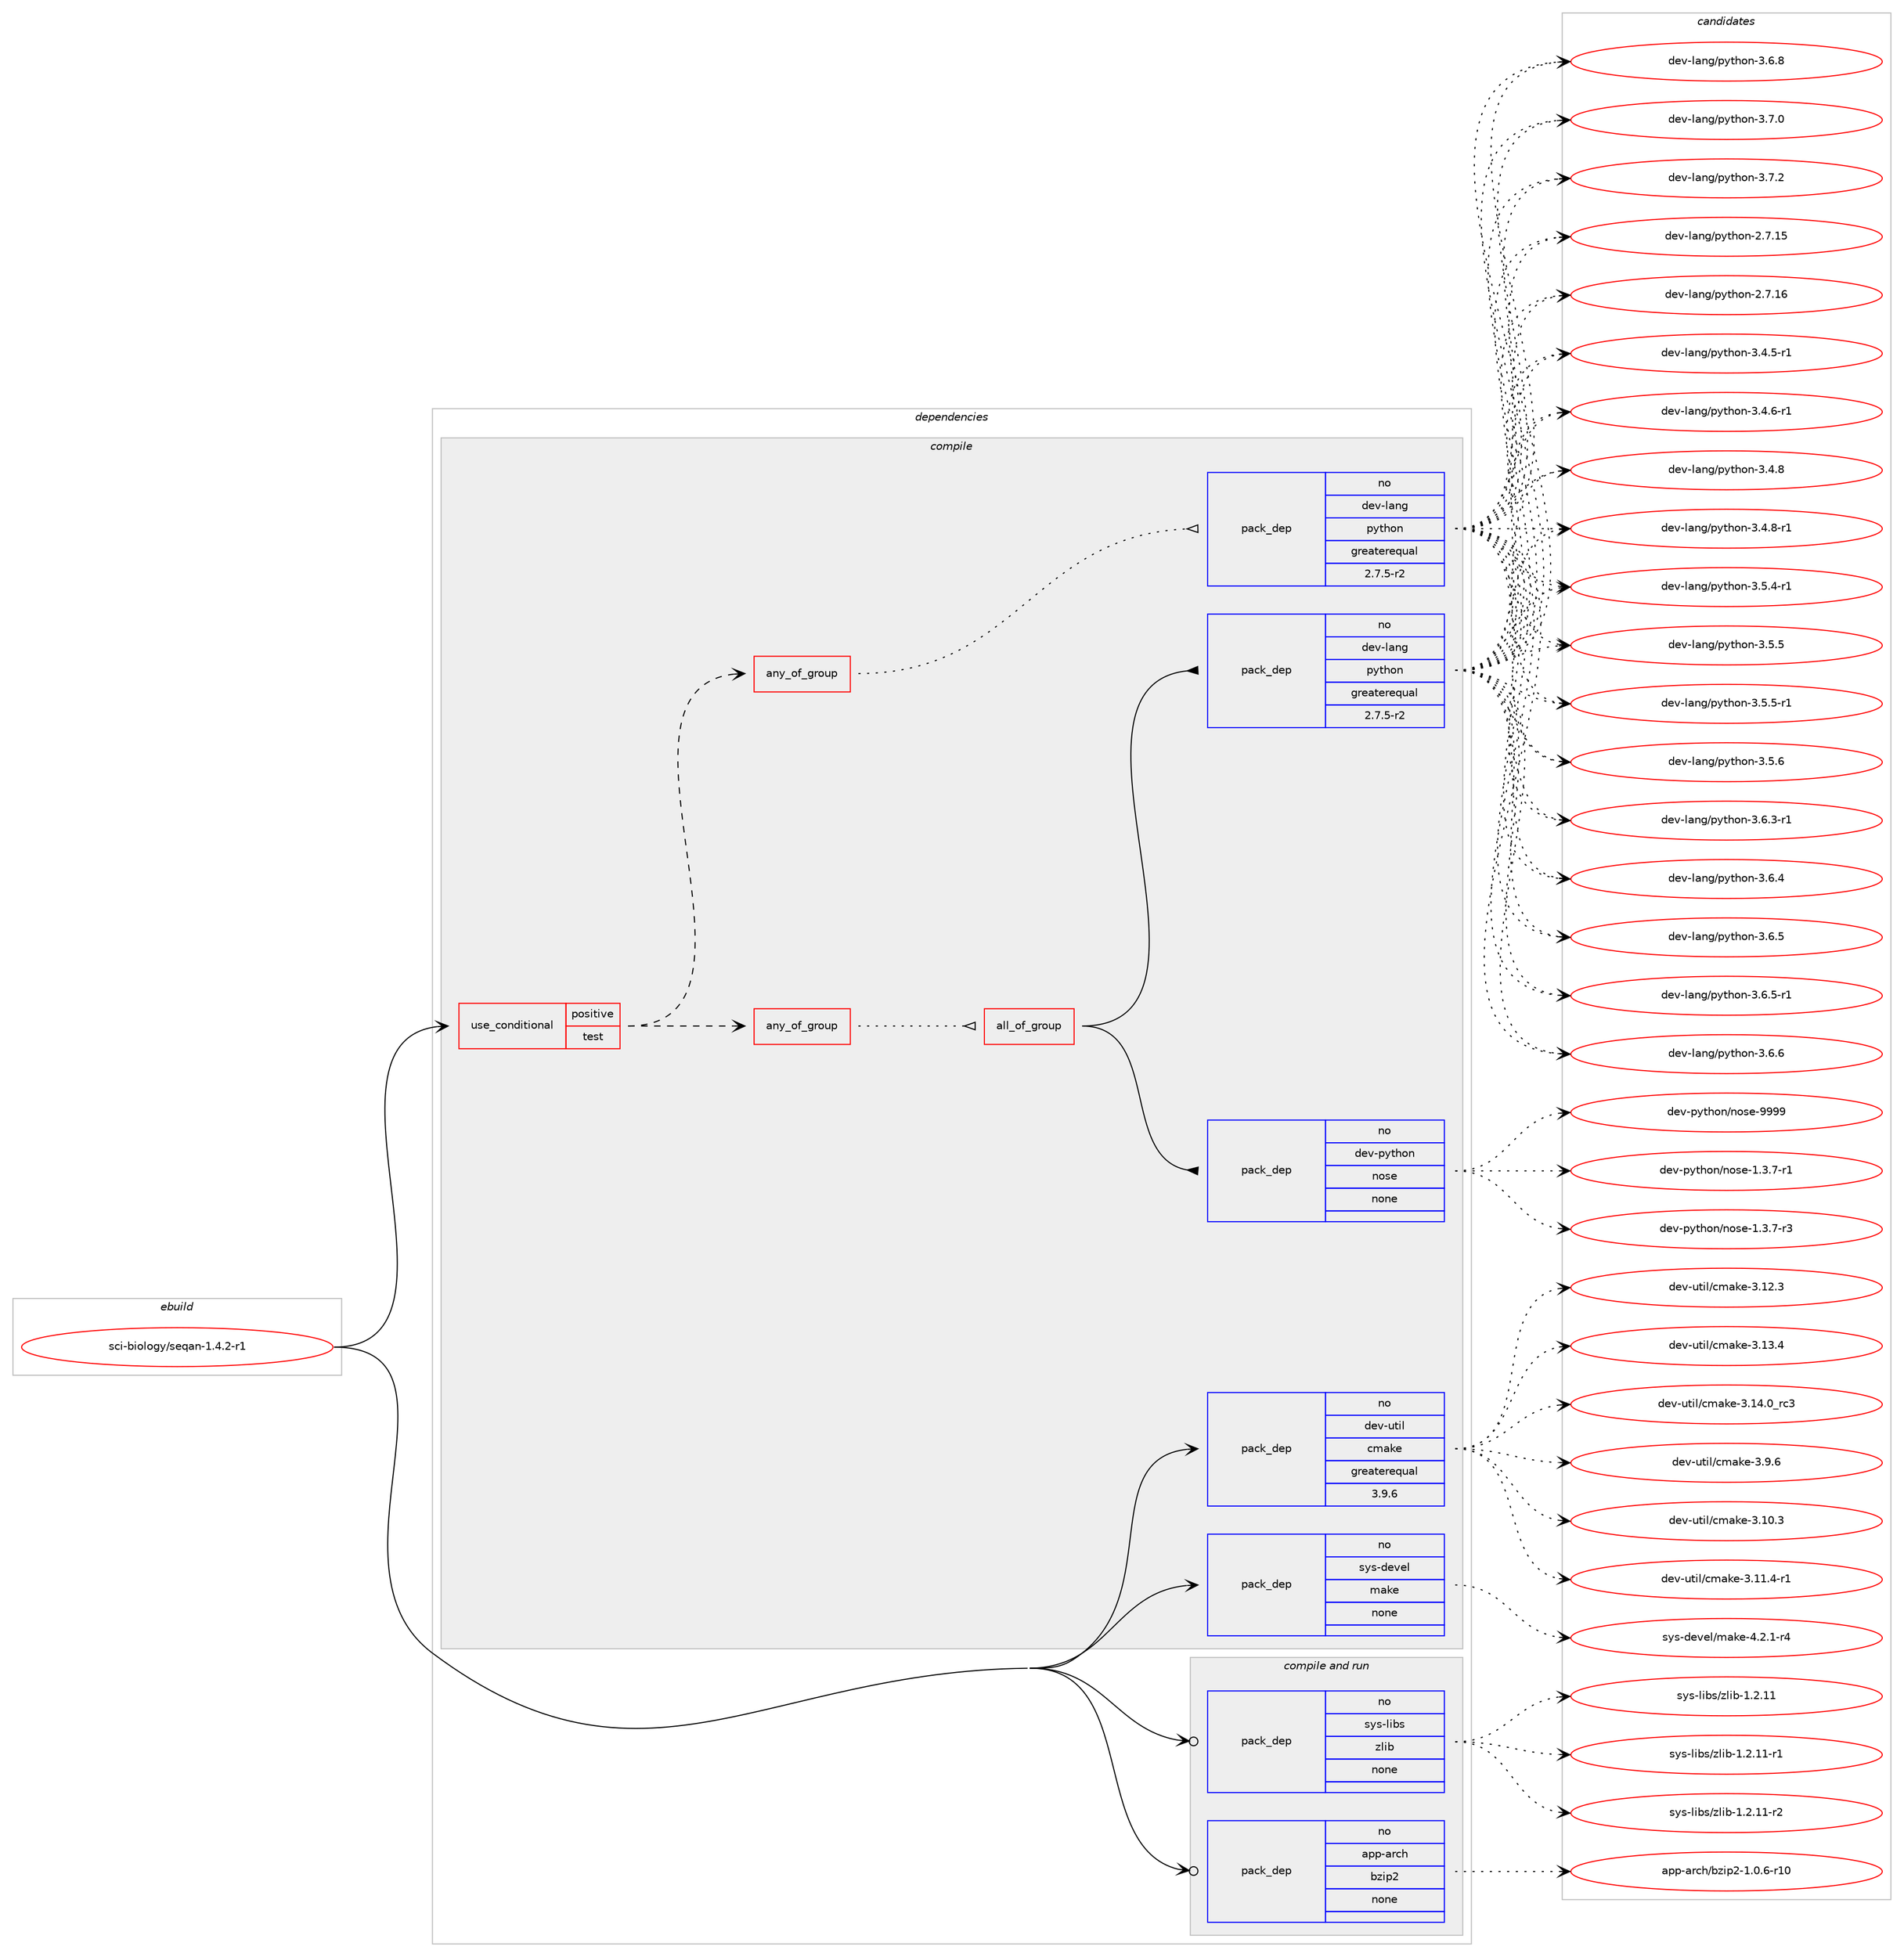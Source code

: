 digraph prolog {

# *************
# Graph options
# *************

newrank=true;
concentrate=true;
compound=true;
graph [rankdir=LR,fontname=Helvetica,fontsize=10,ranksep=1.5];#, ranksep=2.5, nodesep=0.2];
edge  [arrowhead=vee];
node  [fontname=Helvetica,fontsize=10];

# **********
# The ebuild
# **********

subgraph cluster_leftcol {
color=gray;
rank=same;
label=<<i>ebuild</i>>;
id [label="sci-biology/seqan-1.4.2-r1", color=red, width=4, href="../sci-biology/seqan-1.4.2-r1.svg"];
}

# ****************
# The dependencies
# ****************

subgraph cluster_midcol {
color=gray;
label=<<i>dependencies</i>>;
subgraph cluster_compile {
fillcolor="#eeeeee";
style=filled;
label=<<i>compile</i>>;
subgraph cond452192 {
dependency1686932 [label=<<TABLE BORDER="0" CELLBORDER="1" CELLSPACING="0" CELLPADDING="4"><TR><TD ROWSPAN="3" CELLPADDING="10">use_conditional</TD></TR><TR><TD>positive</TD></TR><TR><TD>test</TD></TR></TABLE>>, shape=none, color=red];
subgraph any26760 {
dependency1686933 [label=<<TABLE BORDER="0" CELLBORDER="1" CELLSPACING="0" CELLPADDING="4"><TR><TD CELLPADDING="10">any_of_group</TD></TR></TABLE>>, shape=none, color=red];subgraph all846 {
dependency1686934 [label=<<TABLE BORDER="0" CELLBORDER="1" CELLSPACING="0" CELLPADDING="4"><TR><TD CELLPADDING="10">all_of_group</TD></TR></TABLE>>, shape=none, color=red];subgraph pack1207137 {
dependency1686935 [label=<<TABLE BORDER="0" CELLBORDER="1" CELLSPACING="0" CELLPADDING="4" WIDTH="220"><TR><TD ROWSPAN="6" CELLPADDING="30">pack_dep</TD></TR><TR><TD WIDTH="110">no</TD></TR><TR><TD>dev-lang</TD></TR><TR><TD>python</TD></TR><TR><TD>greaterequal</TD></TR><TR><TD>2.7.5-r2</TD></TR></TABLE>>, shape=none, color=blue];
}
dependency1686934:e -> dependency1686935:w [weight=20,style="solid",arrowhead="inv"];
subgraph pack1207138 {
dependency1686936 [label=<<TABLE BORDER="0" CELLBORDER="1" CELLSPACING="0" CELLPADDING="4" WIDTH="220"><TR><TD ROWSPAN="6" CELLPADDING="30">pack_dep</TD></TR><TR><TD WIDTH="110">no</TD></TR><TR><TD>dev-python</TD></TR><TR><TD>nose</TD></TR><TR><TD>none</TD></TR><TR><TD></TD></TR></TABLE>>, shape=none, color=blue];
}
dependency1686934:e -> dependency1686936:w [weight=20,style="solid",arrowhead="inv"];
}
dependency1686933:e -> dependency1686934:w [weight=20,style="dotted",arrowhead="oinv"];
}
dependency1686932:e -> dependency1686933:w [weight=20,style="dashed",arrowhead="vee"];
subgraph any26761 {
dependency1686937 [label=<<TABLE BORDER="0" CELLBORDER="1" CELLSPACING="0" CELLPADDING="4"><TR><TD CELLPADDING="10">any_of_group</TD></TR></TABLE>>, shape=none, color=red];subgraph pack1207139 {
dependency1686938 [label=<<TABLE BORDER="0" CELLBORDER="1" CELLSPACING="0" CELLPADDING="4" WIDTH="220"><TR><TD ROWSPAN="6" CELLPADDING="30">pack_dep</TD></TR><TR><TD WIDTH="110">no</TD></TR><TR><TD>dev-lang</TD></TR><TR><TD>python</TD></TR><TR><TD>greaterequal</TD></TR><TR><TD>2.7.5-r2</TD></TR></TABLE>>, shape=none, color=blue];
}
dependency1686937:e -> dependency1686938:w [weight=20,style="dotted",arrowhead="oinv"];
}
dependency1686932:e -> dependency1686937:w [weight=20,style="dashed",arrowhead="vee"];
}
id:e -> dependency1686932:w [weight=20,style="solid",arrowhead="vee"];
subgraph pack1207140 {
dependency1686939 [label=<<TABLE BORDER="0" CELLBORDER="1" CELLSPACING="0" CELLPADDING="4" WIDTH="220"><TR><TD ROWSPAN="6" CELLPADDING="30">pack_dep</TD></TR><TR><TD WIDTH="110">no</TD></TR><TR><TD>dev-util</TD></TR><TR><TD>cmake</TD></TR><TR><TD>greaterequal</TD></TR><TR><TD>3.9.6</TD></TR></TABLE>>, shape=none, color=blue];
}
id:e -> dependency1686939:w [weight=20,style="solid",arrowhead="vee"];
subgraph pack1207141 {
dependency1686940 [label=<<TABLE BORDER="0" CELLBORDER="1" CELLSPACING="0" CELLPADDING="4" WIDTH="220"><TR><TD ROWSPAN="6" CELLPADDING="30">pack_dep</TD></TR><TR><TD WIDTH="110">no</TD></TR><TR><TD>sys-devel</TD></TR><TR><TD>make</TD></TR><TR><TD>none</TD></TR><TR><TD></TD></TR></TABLE>>, shape=none, color=blue];
}
id:e -> dependency1686940:w [weight=20,style="solid",arrowhead="vee"];
}
subgraph cluster_compileandrun {
fillcolor="#eeeeee";
style=filled;
label=<<i>compile and run</i>>;
subgraph pack1207142 {
dependency1686941 [label=<<TABLE BORDER="0" CELLBORDER="1" CELLSPACING="0" CELLPADDING="4" WIDTH="220"><TR><TD ROWSPAN="6" CELLPADDING="30">pack_dep</TD></TR><TR><TD WIDTH="110">no</TD></TR><TR><TD>app-arch</TD></TR><TR><TD>bzip2</TD></TR><TR><TD>none</TD></TR><TR><TD></TD></TR></TABLE>>, shape=none, color=blue];
}
id:e -> dependency1686941:w [weight=20,style="solid",arrowhead="odotvee"];
subgraph pack1207143 {
dependency1686942 [label=<<TABLE BORDER="0" CELLBORDER="1" CELLSPACING="0" CELLPADDING="4" WIDTH="220"><TR><TD ROWSPAN="6" CELLPADDING="30">pack_dep</TD></TR><TR><TD WIDTH="110">no</TD></TR><TR><TD>sys-libs</TD></TR><TR><TD>zlib</TD></TR><TR><TD>none</TD></TR><TR><TD></TD></TR></TABLE>>, shape=none, color=blue];
}
id:e -> dependency1686942:w [weight=20,style="solid",arrowhead="odotvee"];
}
subgraph cluster_run {
fillcolor="#eeeeee";
style=filled;
label=<<i>run</i>>;
}
}

# **************
# The candidates
# **************

subgraph cluster_choices {
rank=same;
color=gray;
label=<<i>candidates</i>>;

subgraph choice1207137 {
color=black;
nodesep=1;
choice10010111845108971101034711212111610411111045504655464953 [label="dev-lang/python-2.7.15", color=red, width=4,href="../dev-lang/python-2.7.15.svg"];
choice10010111845108971101034711212111610411111045504655464954 [label="dev-lang/python-2.7.16", color=red, width=4,href="../dev-lang/python-2.7.16.svg"];
choice1001011184510897110103471121211161041111104551465246534511449 [label="dev-lang/python-3.4.5-r1", color=red, width=4,href="../dev-lang/python-3.4.5-r1.svg"];
choice1001011184510897110103471121211161041111104551465246544511449 [label="dev-lang/python-3.4.6-r1", color=red, width=4,href="../dev-lang/python-3.4.6-r1.svg"];
choice100101118451089711010347112121116104111110455146524656 [label="dev-lang/python-3.4.8", color=red, width=4,href="../dev-lang/python-3.4.8.svg"];
choice1001011184510897110103471121211161041111104551465246564511449 [label="dev-lang/python-3.4.8-r1", color=red, width=4,href="../dev-lang/python-3.4.8-r1.svg"];
choice1001011184510897110103471121211161041111104551465346524511449 [label="dev-lang/python-3.5.4-r1", color=red, width=4,href="../dev-lang/python-3.5.4-r1.svg"];
choice100101118451089711010347112121116104111110455146534653 [label="dev-lang/python-3.5.5", color=red, width=4,href="../dev-lang/python-3.5.5.svg"];
choice1001011184510897110103471121211161041111104551465346534511449 [label="dev-lang/python-3.5.5-r1", color=red, width=4,href="../dev-lang/python-3.5.5-r1.svg"];
choice100101118451089711010347112121116104111110455146534654 [label="dev-lang/python-3.5.6", color=red, width=4,href="../dev-lang/python-3.5.6.svg"];
choice1001011184510897110103471121211161041111104551465446514511449 [label="dev-lang/python-3.6.3-r1", color=red, width=4,href="../dev-lang/python-3.6.3-r1.svg"];
choice100101118451089711010347112121116104111110455146544652 [label="dev-lang/python-3.6.4", color=red, width=4,href="../dev-lang/python-3.6.4.svg"];
choice100101118451089711010347112121116104111110455146544653 [label="dev-lang/python-3.6.5", color=red, width=4,href="../dev-lang/python-3.6.5.svg"];
choice1001011184510897110103471121211161041111104551465446534511449 [label="dev-lang/python-3.6.5-r1", color=red, width=4,href="../dev-lang/python-3.6.5-r1.svg"];
choice100101118451089711010347112121116104111110455146544654 [label="dev-lang/python-3.6.6", color=red, width=4,href="../dev-lang/python-3.6.6.svg"];
choice100101118451089711010347112121116104111110455146544656 [label="dev-lang/python-3.6.8", color=red, width=4,href="../dev-lang/python-3.6.8.svg"];
choice100101118451089711010347112121116104111110455146554648 [label="dev-lang/python-3.7.0", color=red, width=4,href="../dev-lang/python-3.7.0.svg"];
choice100101118451089711010347112121116104111110455146554650 [label="dev-lang/python-3.7.2", color=red, width=4,href="../dev-lang/python-3.7.2.svg"];
dependency1686935:e -> choice10010111845108971101034711212111610411111045504655464953:w [style=dotted,weight="100"];
dependency1686935:e -> choice10010111845108971101034711212111610411111045504655464954:w [style=dotted,weight="100"];
dependency1686935:e -> choice1001011184510897110103471121211161041111104551465246534511449:w [style=dotted,weight="100"];
dependency1686935:e -> choice1001011184510897110103471121211161041111104551465246544511449:w [style=dotted,weight="100"];
dependency1686935:e -> choice100101118451089711010347112121116104111110455146524656:w [style=dotted,weight="100"];
dependency1686935:e -> choice1001011184510897110103471121211161041111104551465246564511449:w [style=dotted,weight="100"];
dependency1686935:e -> choice1001011184510897110103471121211161041111104551465346524511449:w [style=dotted,weight="100"];
dependency1686935:e -> choice100101118451089711010347112121116104111110455146534653:w [style=dotted,weight="100"];
dependency1686935:e -> choice1001011184510897110103471121211161041111104551465346534511449:w [style=dotted,weight="100"];
dependency1686935:e -> choice100101118451089711010347112121116104111110455146534654:w [style=dotted,weight="100"];
dependency1686935:e -> choice1001011184510897110103471121211161041111104551465446514511449:w [style=dotted,weight="100"];
dependency1686935:e -> choice100101118451089711010347112121116104111110455146544652:w [style=dotted,weight="100"];
dependency1686935:e -> choice100101118451089711010347112121116104111110455146544653:w [style=dotted,weight="100"];
dependency1686935:e -> choice1001011184510897110103471121211161041111104551465446534511449:w [style=dotted,weight="100"];
dependency1686935:e -> choice100101118451089711010347112121116104111110455146544654:w [style=dotted,weight="100"];
dependency1686935:e -> choice100101118451089711010347112121116104111110455146544656:w [style=dotted,weight="100"];
dependency1686935:e -> choice100101118451089711010347112121116104111110455146554648:w [style=dotted,weight="100"];
dependency1686935:e -> choice100101118451089711010347112121116104111110455146554650:w [style=dotted,weight="100"];
}
subgraph choice1207138 {
color=black;
nodesep=1;
choice10010111845112121116104111110471101111151014549465146554511449 [label="dev-python/nose-1.3.7-r1", color=red, width=4,href="../dev-python/nose-1.3.7-r1.svg"];
choice10010111845112121116104111110471101111151014549465146554511451 [label="dev-python/nose-1.3.7-r3", color=red, width=4,href="../dev-python/nose-1.3.7-r3.svg"];
choice10010111845112121116104111110471101111151014557575757 [label="dev-python/nose-9999", color=red, width=4,href="../dev-python/nose-9999.svg"];
dependency1686936:e -> choice10010111845112121116104111110471101111151014549465146554511449:w [style=dotted,weight="100"];
dependency1686936:e -> choice10010111845112121116104111110471101111151014549465146554511451:w [style=dotted,weight="100"];
dependency1686936:e -> choice10010111845112121116104111110471101111151014557575757:w [style=dotted,weight="100"];
}
subgraph choice1207139 {
color=black;
nodesep=1;
choice10010111845108971101034711212111610411111045504655464953 [label="dev-lang/python-2.7.15", color=red, width=4,href="../dev-lang/python-2.7.15.svg"];
choice10010111845108971101034711212111610411111045504655464954 [label="dev-lang/python-2.7.16", color=red, width=4,href="../dev-lang/python-2.7.16.svg"];
choice1001011184510897110103471121211161041111104551465246534511449 [label="dev-lang/python-3.4.5-r1", color=red, width=4,href="../dev-lang/python-3.4.5-r1.svg"];
choice1001011184510897110103471121211161041111104551465246544511449 [label="dev-lang/python-3.4.6-r1", color=red, width=4,href="../dev-lang/python-3.4.6-r1.svg"];
choice100101118451089711010347112121116104111110455146524656 [label="dev-lang/python-3.4.8", color=red, width=4,href="../dev-lang/python-3.4.8.svg"];
choice1001011184510897110103471121211161041111104551465246564511449 [label="dev-lang/python-3.4.8-r1", color=red, width=4,href="../dev-lang/python-3.4.8-r1.svg"];
choice1001011184510897110103471121211161041111104551465346524511449 [label="dev-lang/python-3.5.4-r1", color=red, width=4,href="../dev-lang/python-3.5.4-r1.svg"];
choice100101118451089711010347112121116104111110455146534653 [label="dev-lang/python-3.5.5", color=red, width=4,href="../dev-lang/python-3.5.5.svg"];
choice1001011184510897110103471121211161041111104551465346534511449 [label="dev-lang/python-3.5.5-r1", color=red, width=4,href="../dev-lang/python-3.5.5-r1.svg"];
choice100101118451089711010347112121116104111110455146534654 [label="dev-lang/python-3.5.6", color=red, width=4,href="../dev-lang/python-3.5.6.svg"];
choice1001011184510897110103471121211161041111104551465446514511449 [label="dev-lang/python-3.6.3-r1", color=red, width=4,href="../dev-lang/python-3.6.3-r1.svg"];
choice100101118451089711010347112121116104111110455146544652 [label="dev-lang/python-3.6.4", color=red, width=4,href="../dev-lang/python-3.6.4.svg"];
choice100101118451089711010347112121116104111110455146544653 [label="dev-lang/python-3.6.5", color=red, width=4,href="../dev-lang/python-3.6.5.svg"];
choice1001011184510897110103471121211161041111104551465446534511449 [label="dev-lang/python-3.6.5-r1", color=red, width=4,href="../dev-lang/python-3.6.5-r1.svg"];
choice100101118451089711010347112121116104111110455146544654 [label="dev-lang/python-3.6.6", color=red, width=4,href="../dev-lang/python-3.6.6.svg"];
choice100101118451089711010347112121116104111110455146544656 [label="dev-lang/python-3.6.8", color=red, width=4,href="../dev-lang/python-3.6.8.svg"];
choice100101118451089711010347112121116104111110455146554648 [label="dev-lang/python-3.7.0", color=red, width=4,href="../dev-lang/python-3.7.0.svg"];
choice100101118451089711010347112121116104111110455146554650 [label="dev-lang/python-3.7.2", color=red, width=4,href="../dev-lang/python-3.7.2.svg"];
dependency1686938:e -> choice10010111845108971101034711212111610411111045504655464953:w [style=dotted,weight="100"];
dependency1686938:e -> choice10010111845108971101034711212111610411111045504655464954:w [style=dotted,weight="100"];
dependency1686938:e -> choice1001011184510897110103471121211161041111104551465246534511449:w [style=dotted,weight="100"];
dependency1686938:e -> choice1001011184510897110103471121211161041111104551465246544511449:w [style=dotted,weight="100"];
dependency1686938:e -> choice100101118451089711010347112121116104111110455146524656:w [style=dotted,weight="100"];
dependency1686938:e -> choice1001011184510897110103471121211161041111104551465246564511449:w [style=dotted,weight="100"];
dependency1686938:e -> choice1001011184510897110103471121211161041111104551465346524511449:w [style=dotted,weight="100"];
dependency1686938:e -> choice100101118451089711010347112121116104111110455146534653:w [style=dotted,weight="100"];
dependency1686938:e -> choice1001011184510897110103471121211161041111104551465346534511449:w [style=dotted,weight="100"];
dependency1686938:e -> choice100101118451089711010347112121116104111110455146534654:w [style=dotted,weight="100"];
dependency1686938:e -> choice1001011184510897110103471121211161041111104551465446514511449:w [style=dotted,weight="100"];
dependency1686938:e -> choice100101118451089711010347112121116104111110455146544652:w [style=dotted,weight="100"];
dependency1686938:e -> choice100101118451089711010347112121116104111110455146544653:w [style=dotted,weight="100"];
dependency1686938:e -> choice1001011184510897110103471121211161041111104551465446534511449:w [style=dotted,weight="100"];
dependency1686938:e -> choice100101118451089711010347112121116104111110455146544654:w [style=dotted,weight="100"];
dependency1686938:e -> choice100101118451089711010347112121116104111110455146544656:w [style=dotted,weight="100"];
dependency1686938:e -> choice100101118451089711010347112121116104111110455146554648:w [style=dotted,weight="100"];
dependency1686938:e -> choice100101118451089711010347112121116104111110455146554650:w [style=dotted,weight="100"];
}
subgraph choice1207140 {
color=black;
nodesep=1;
choice1001011184511711610510847991099710710145514649484651 [label="dev-util/cmake-3.10.3", color=red, width=4,href="../dev-util/cmake-3.10.3.svg"];
choice10010111845117116105108479910997107101455146494946524511449 [label="dev-util/cmake-3.11.4-r1", color=red, width=4,href="../dev-util/cmake-3.11.4-r1.svg"];
choice1001011184511711610510847991099710710145514649504651 [label="dev-util/cmake-3.12.3", color=red, width=4,href="../dev-util/cmake-3.12.3.svg"];
choice1001011184511711610510847991099710710145514649514652 [label="dev-util/cmake-3.13.4", color=red, width=4,href="../dev-util/cmake-3.13.4.svg"];
choice1001011184511711610510847991099710710145514649524648951149951 [label="dev-util/cmake-3.14.0_rc3", color=red, width=4,href="../dev-util/cmake-3.14.0_rc3.svg"];
choice10010111845117116105108479910997107101455146574654 [label="dev-util/cmake-3.9.6", color=red, width=4,href="../dev-util/cmake-3.9.6.svg"];
dependency1686939:e -> choice1001011184511711610510847991099710710145514649484651:w [style=dotted,weight="100"];
dependency1686939:e -> choice10010111845117116105108479910997107101455146494946524511449:w [style=dotted,weight="100"];
dependency1686939:e -> choice1001011184511711610510847991099710710145514649504651:w [style=dotted,weight="100"];
dependency1686939:e -> choice1001011184511711610510847991099710710145514649514652:w [style=dotted,weight="100"];
dependency1686939:e -> choice1001011184511711610510847991099710710145514649524648951149951:w [style=dotted,weight="100"];
dependency1686939:e -> choice10010111845117116105108479910997107101455146574654:w [style=dotted,weight="100"];
}
subgraph choice1207141 {
color=black;
nodesep=1;
choice1151211154510010111810110847109971071014552465046494511452 [label="sys-devel/make-4.2.1-r4", color=red, width=4,href="../sys-devel/make-4.2.1-r4.svg"];
dependency1686940:e -> choice1151211154510010111810110847109971071014552465046494511452:w [style=dotted,weight="100"];
}
subgraph choice1207142 {
color=black;
nodesep=1;
choice97112112459711499104479812210511250454946484654451144948 [label="app-arch/bzip2-1.0.6-r10", color=red, width=4,href="../app-arch/bzip2-1.0.6-r10.svg"];
dependency1686941:e -> choice97112112459711499104479812210511250454946484654451144948:w [style=dotted,weight="100"];
}
subgraph choice1207143 {
color=black;
nodesep=1;
choice1151211154510810598115471221081059845494650464949 [label="sys-libs/zlib-1.2.11", color=red, width=4,href="../sys-libs/zlib-1.2.11.svg"];
choice11512111545108105981154712210810598454946504649494511449 [label="sys-libs/zlib-1.2.11-r1", color=red, width=4,href="../sys-libs/zlib-1.2.11-r1.svg"];
choice11512111545108105981154712210810598454946504649494511450 [label="sys-libs/zlib-1.2.11-r2", color=red, width=4,href="../sys-libs/zlib-1.2.11-r2.svg"];
dependency1686942:e -> choice1151211154510810598115471221081059845494650464949:w [style=dotted,weight="100"];
dependency1686942:e -> choice11512111545108105981154712210810598454946504649494511449:w [style=dotted,weight="100"];
dependency1686942:e -> choice11512111545108105981154712210810598454946504649494511450:w [style=dotted,weight="100"];
}
}

}
